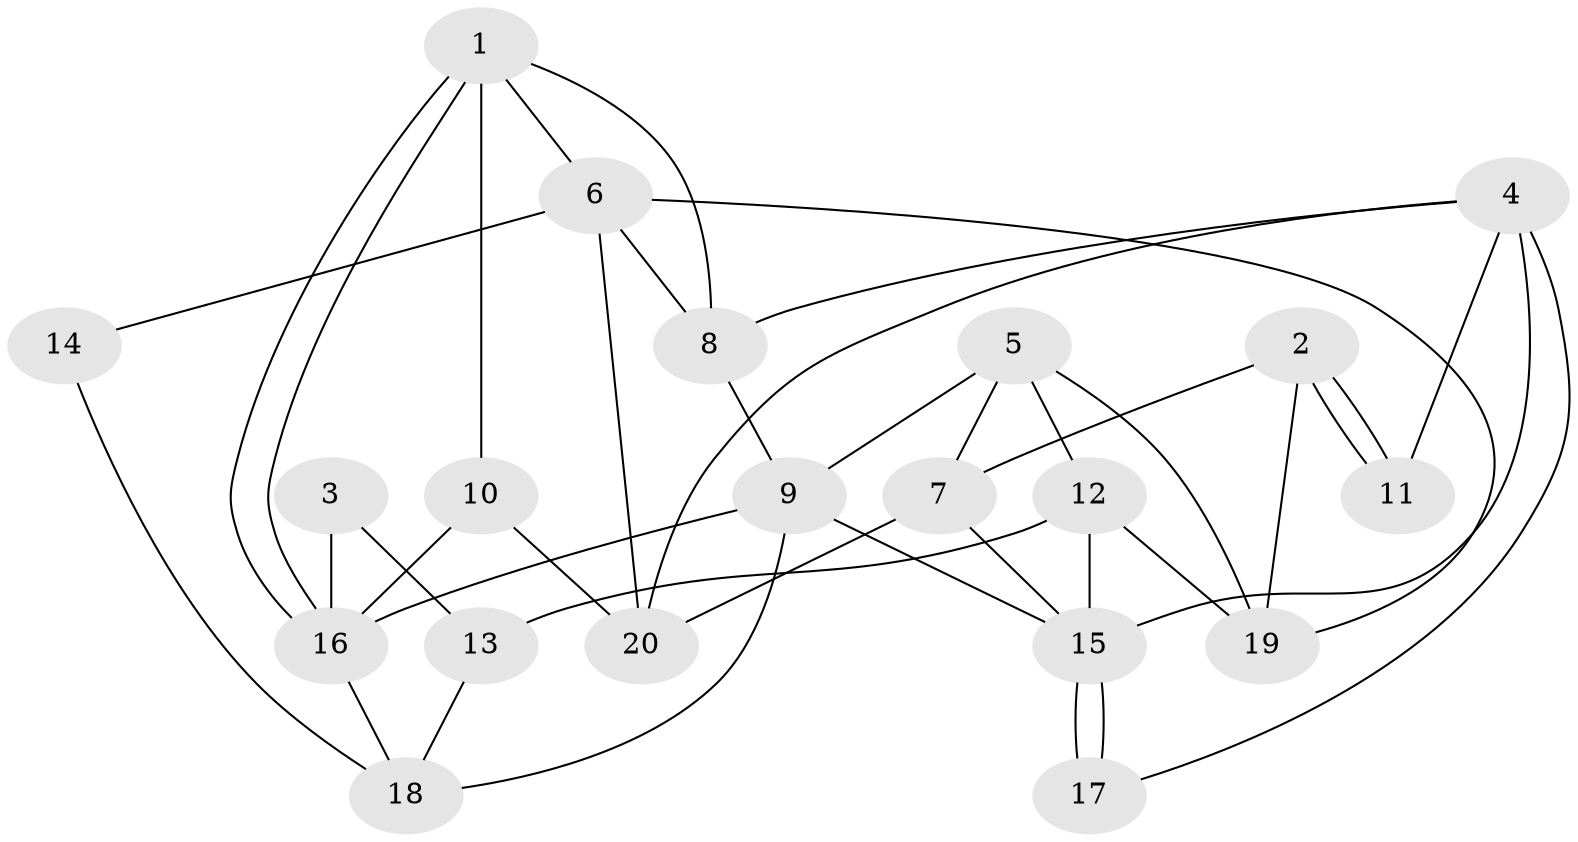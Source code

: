 // Generated by graph-tools (version 1.1) at 2025/46/02/15/25 05:46:28]
// undirected, 20 vertices, 40 edges
graph export_dot {
graph [start="1"]
  node [color=gray90,style=filled];
  1;
  2;
  3;
  4;
  5;
  6;
  7;
  8;
  9;
  10;
  11;
  12;
  13;
  14;
  15;
  16;
  17;
  18;
  19;
  20;
  1 -- 6;
  1 -- 16;
  1 -- 16;
  1 -- 8;
  1 -- 10;
  2 -- 7;
  2 -- 11;
  2 -- 11;
  2 -- 19;
  3 -- 16;
  3 -- 13;
  4 -- 15;
  4 -- 8;
  4 -- 11;
  4 -- 17;
  4 -- 20;
  5 -- 9;
  5 -- 7;
  5 -- 12;
  5 -- 19;
  6 -- 20;
  6 -- 19;
  6 -- 8;
  6 -- 14;
  7 -- 20;
  7 -- 15;
  8 -- 9;
  9 -- 15;
  9 -- 16;
  9 -- 18;
  10 -- 16;
  10 -- 20;
  12 -- 19;
  12 -- 13;
  12 -- 15;
  13 -- 18;
  14 -- 18;
  15 -- 17;
  15 -- 17;
  16 -- 18;
}
